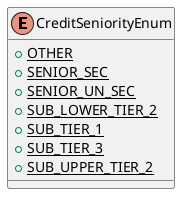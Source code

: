 @startuml

    enum CreditSeniorityEnum [[CreditSeniorityEnum.html]] {
        {static} +OTHER
        {static} +SENIOR_SEC
        {static} +SENIOR_UN_SEC
        {static} +SUB_LOWER_TIER_2
        {static} +SUB_TIER_1
        {static} +SUB_TIER_3
        {static} +SUB_UPPER_TIER_2
    }

@enduml
